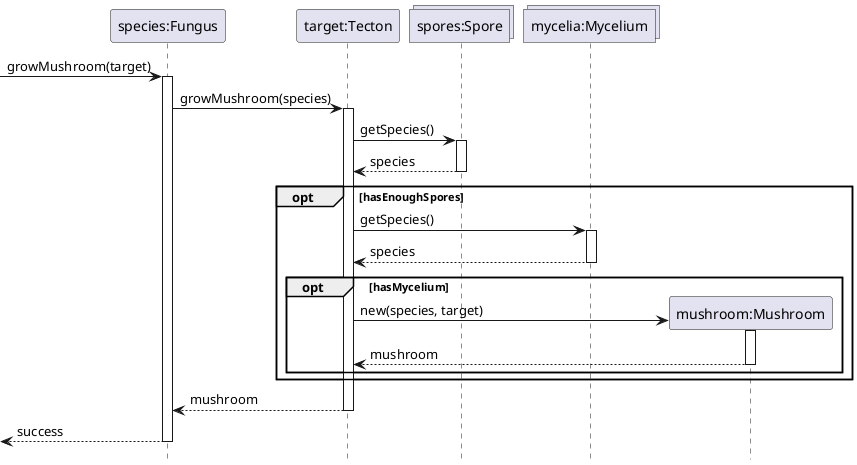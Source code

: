@startuml Fungus/grow-mushroom
hide footbox

participant "species:Fungus" as fungus
participant "target:Tecton" as target
collections "spores:Spore" as spore
collections "mycelia:Mycelium" as mycelium
participant "mushroom:Mushroom" as mushroom

-> fungus : growMushroom(target)
activate fungus

fungus -> target: growMushroom(species)
activate target

target -> spore : getSpecies()
activate spore
return species

opt hasEnoughSpores
    target -> mycelium : getSpecies()
    activate mycelium
    return species
    opt hasMycelium
        create mushroom
        target -> mushroom : new(species, target)
        activate mushroom
        return mushroom
    end
end

return mushroom

return success

@enduml

